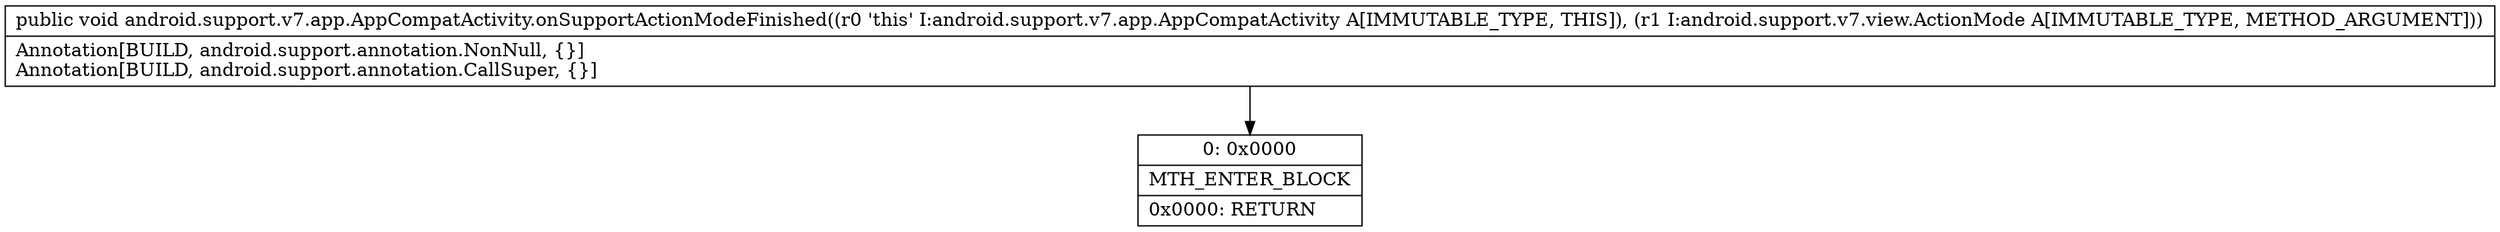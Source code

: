digraph "CFG forandroid.support.v7.app.AppCompatActivity.onSupportActionModeFinished(Landroid\/support\/v7\/view\/ActionMode;)V" {
Node_0 [shape=record,label="{0\:\ 0x0000|MTH_ENTER_BLOCK\l|0x0000: RETURN   \l}"];
MethodNode[shape=record,label="{public void android.support.v7.app.AppCompatActivity.onSupportActionModeFinished((r0 'this' I:android.support.v7.app.AppCompatActivity A[IMMUTABLE_TYPE, THIS]), (r1 I:android.support.v7.view.ActionMode A[IMMUTABLE_TYPE, METHOD_ARGUMENT]))  | Annotation[BUILD, android.support.annotation.NonNull, \{\}]\lAnnotation[BUILD, android.support.annotation.CallSuper, \{\}]\l}"];
MethodNode -> Node_0;
}

